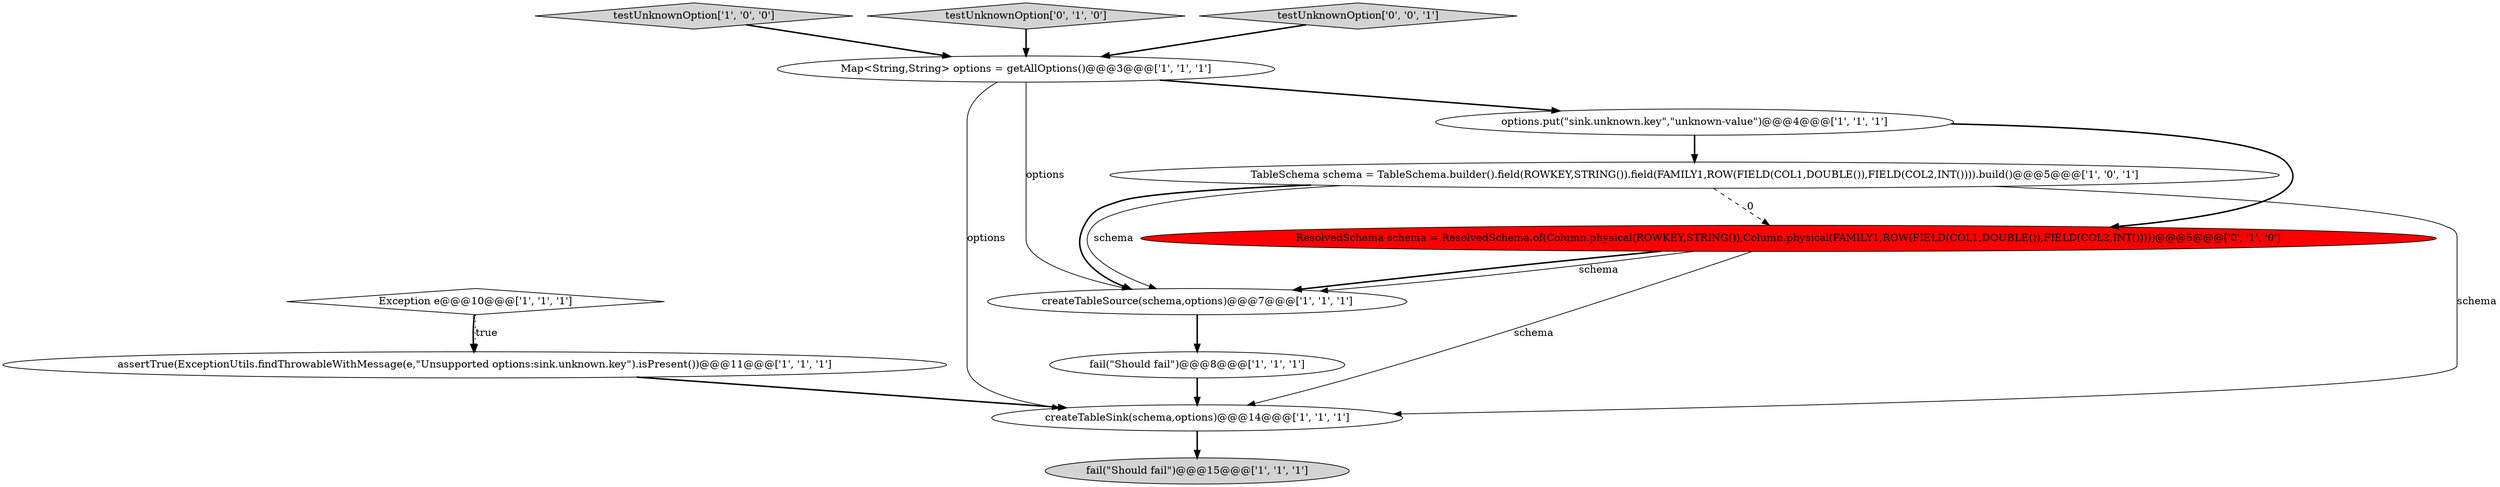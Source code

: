 digraph {
7 [style = filled, label = "fail(\"Should fail\")@@@15@@@['1', '1', '1']", fillcolor = lightgray, shape = ellipse image = "AAA0AAABBB1BBB"];
6 [style = filled, label = "assertTrue(ExceptionUtils.findThrowableWithMessage(e,\"Unsupported options:sink.unknown.key\").isPresent())@@@11@@@['1', '1', '1']", fillcolor = white, shape = ellipse image = "AAA0AAABBB1BBB"];
8 [style = filled, label = "testUnknownOption['1', '0', '0']", fillcolor = lightgray, shape = diamond image = "AAA0AAABBB1BBB"];
10 [style = filled, label = "testUnknownOption['0', '1', '0']", fillcolor = lightgray, shape = diamond image = "AAA0AAABBB2BBB"];
12 [style = filled, label = "testUnknownOption['0', '0', '1']", fillcolor = lightgray, shape = diamond image = "AAA0AAABBB3BBB"];
1 [style = filled, label = "createTableSink(schema,options)@@@14@@@['1', '1', '1']", fillcolor = white, shape = ellipse image = "AAA0AAABBB1BBB"];
3 [style = filled, label = "Exception e@@@10@@@['1', '1', '1']", fillcolor = white, shape = diamond image = "AAA0AAABBB1BBB"];
0 [style = filled, label = "options.put(\"sink.unknown.key\",\"unknown-value\")@@@4@@@['1', '1', '1']", fillcolor = white, shape = ellipse image = "AAA0AAABBB1BBB"];
4 [style = filled, label = "Map<String,String> options = getAllOptions()@@@3@@@['1', '1', '1']", fillcolor = white, shape = ellipse image = "AAA0AAABBB1BBB"];
11 [style = filled, label = "ResolvedSchema schema = ResolvedSchema.of(Column.physical(ROWKEY,STRING()),Column.physical(FAMILY1,ROW(FIELD(COL1,DOUBLE()),FIELD(COL2,INT()))))@@@5@@@['0', '1', '0']", fillcolor = red, shape = ellipse image = "AAA1AAABBB2BBB"];
9 [style = filled, label = "TableSchema schema = TableSchema.builder().field(ROWKEY,STRING()).field(FAMILY1,ROW(FIELD(COL1,DOUBLE()),FIELD(COL2,INT()))).build()@@@5@@@['1', '0', '1']", fillcolor = white, shape = ellipse image = "AAA0AAABBB1BBB"];
5 [style = filled, label = "fail(\"Should fail\")@@@8@@@['1', '1', '1']", fillcolor = white, shape = ellipse image = "AAA0AAABBB1BBB"];
2 [style = filled, label = "createTableSource(schema,options)@@@7@@@['1', '1', '1']", fillcolor = white, shape = ellipse image = "AAA0AAABBB1BBB"];
0->9 [style = bold, label=""];
9->2 [style = solid, label="schema"];
4->1 [style = solid, label="options"];
9->2 [style = bold, label=""];
11->1 [style = solid, label="schema"];
4->2 [style = solid, label="options"];
0->11 [style = bold, label=""];
3->6 [style = bold, label=""];
3->6 [style = dotted, label="true"];
1->7 [style = bold, label=""];
11->2 [style = bold, label=""];
4->0 [style = bold, label=""];
9->1 [style = solid, label="schema"];
6->1 [style = bold, label=""];
5->1 [style = bold, label=""];
12->4 [style = bold, label=""];
11->2 [style = solid, label="schema"];
10->4 [style = bold, label=""];
9->11 [style = dashed, label="0"];
8->4 [style = bold, label=""];
2->5 [style = bold, label=""];
}

